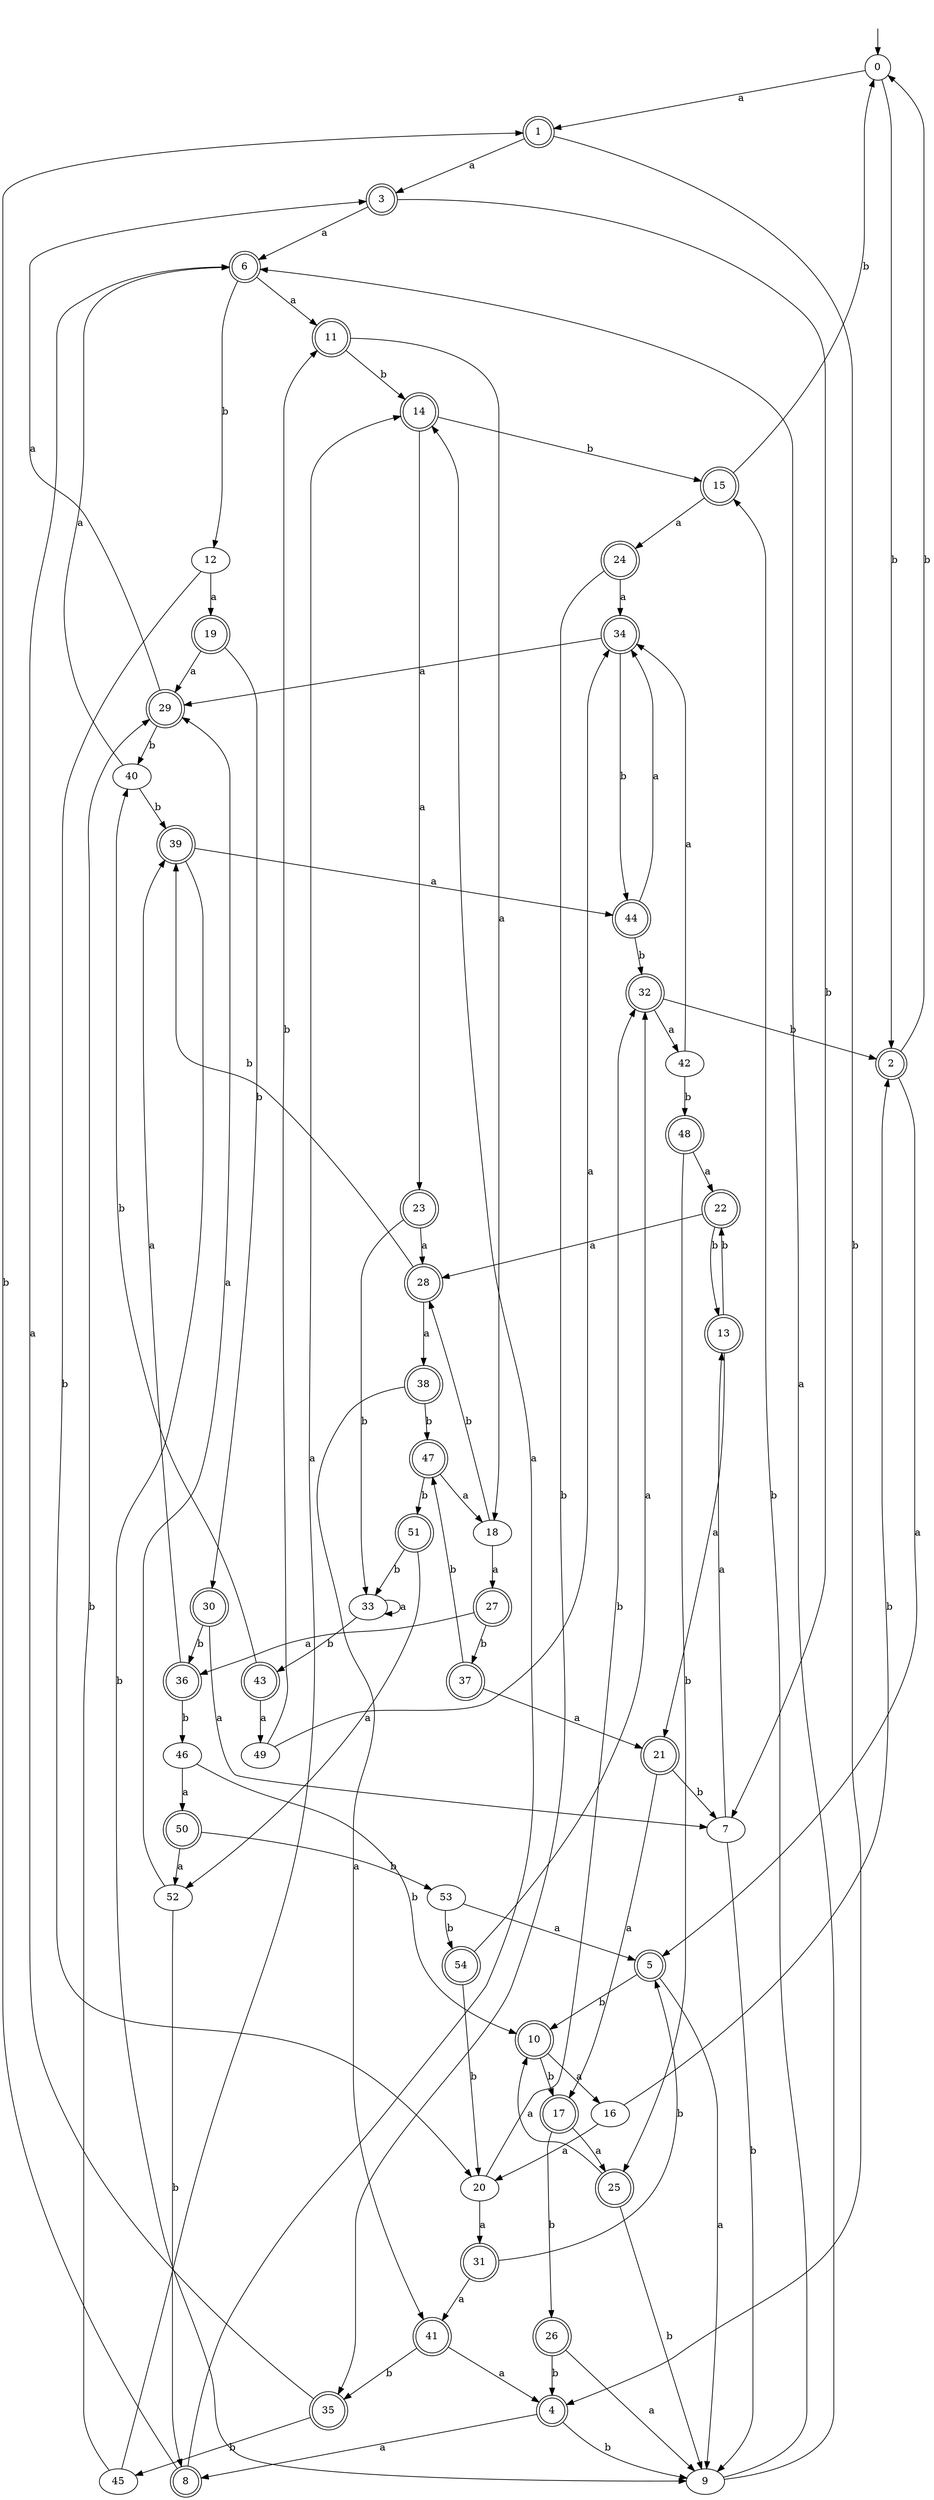 digraph RandomDFA {
  __start0 [label="", shape=none];
  __start0 -> 0 [label=""];
  0 [shape=circle]
  0 -> 1 [label="a"]
  0 -> 2 [label="b"]
  1 [shape=doublecircle]
  1 -> 3 [label="a"]
  1 -> 4 [label="b"]
  2 [shape=doublecircle]
  2 -> 5 [label="a"]
  2 -> 0 [label="b"]
  3 [shape=doublecircle]
  3 -> 6 [label="a"]
  3 -> 7 [label="b"]
  4 [shape=doublecircle]
  4 -> 8 [label="a"]
  4 -> 9 [label="b"]
  5 [shape=doublecircle]
  5 -> 9 [label="a"]
  5 -> 10 [label="b"]
  6 [shape=doublecircle]
  6 -> 11 [label="a"]
  6 -> 12 [label="b"]
  7
  7 -> 13 [label="a"]
  7 -> 9 [label="b"]
  8 [shape=doublecircle]
  8 -> 14 [label="a"]
  8 -> 1 [label="b"]
  9
  9 -> 6 [label="a"]
  9 -> 15 [label="b"]
  10 [shape=doublecircle]
  10 -> 16 [label="a"]
  10 -> 17 [label="b"]
  11 [shape=doublecircle]
  11 -> 18 [label="a"]
  11 -> 14 [label="b"]
  12
  12 -> 19 [label="a"]
  12 -> 20 [label="b"]
  13 [shape=doublecircle]
  13 -> 21 [label="a"]
  13 -> 22 [label="b"]
  14 [shape=doublecircle]
  14 -> 23 [label="a"]
  14 -> 15 [label="b"]
  15 [shape=doublecircle]
  15 -> 24 [label="a"]
  15 -> 0 [label="b"]
  16
  16 -> 20 [label="a"]
  16 -> 2 [label="b"]
  17 [shape=doublecircle]
  17 -> 25 [label="a"]
  17 -> 26 [label="b"]
  18
  18 -> 27 [label="a"]
  18 -> 28 [label="b"]
  19 [shape=doublecircle]
  19 -> 29 [label="a"]
  19 -> 30 [label="b"]
  20
  20 -> 31 [label="a"]
  20 -> 32 [label="b"]
  21 [shape=doublecircle]
  21 -> 17 [label="a"]
  21 -> 7 [label="b"]
  22 [shape=doublecircle]
  22 -> 28 [label="a"]
  22 -> 13 [label="b"]
  23 [shape=doublecircle]
  23 -> 28 [label="a"]
  23 -> 33 [label="b"]
  24 [shape=doublecircle]
  24 -> 34 [label="a"]
  24 -> 35 [label="b"]
  25 [shape=doublecircle]
  25 -> 10 [label="a"]
  25 -> 9 [label="b"]
  26 [shape=doublecircle]
  26 -> 9 [label="a"]
  26 -> 4 [label="b"]
  27 [shape=doublecircle]
  27 -> 36 [label="a"]
  27 -> 37 [label="b"]
  28 [shape=doublecircle]
  28 -> 38 [label="a"]
  28 -> 39 [label="b"]
  29 [shape=doublecircle]
  29 -> 3 [label="a"]
  29 -> 40 [label="b"]
  30 [shape=doublecircle]
  30 -> 7 [label="a"]
  30 -> 36 [label="b"]
  31 [shape=doublecircle]
  31 -> 41 [label="a"]
  31 -> 5 [label="b"]
  32 [shape=doublecircle]
  32 -> 42 [label="a"]
  32 -> 2 [label="b"]
  33
  33 -> 33 [label="a"]
  33 -> 43 [label="b"]
  34 [shape=doublecircle]
  34 -> 29 [label="a"]
  34 -> 44 [label="b"]
  35 [shape=doublecircle]
  35 -> 6 [label="a"]
  35 -> 45 [label="b"]
  36 [shape=doublecircle]
  36 -> 39 [label="a"]
  36 -> 46 [label="b"]
  37 [shape=doublecircle]
  37 -> 21 [label="a"]
  37 -> 47 [label="b"]
  38 [shape=doublecircle]
  38 -> 41 [label="a"]
  38 -> 47 [label="b"]
  39 [shape=doublecircle]
  39 -> 44 [label="a"]
  39 -> 9 [label="b"]
  40
  40 -> 6 [label="a"]
  40 -> 39 [label="b"]
  41 [shape=doublecircle]
  41 -> 4 [label="a"]
  41 -> 35 [label="b"]
  42
  42 -> 34 [label="a"]
  42 -> 48 [label="b"]
  43 [shape=doublecircle]
  43 -> 49 [label="a"]
  43 -> 40 [label="b"]
  44 [shape=doublecircle]
  44 -> 34 [label="a"]
  44 -> 32 [label="b"]
  45
  45 -> 14 [label="a"]
  45 -> 29 [label="b"]
  46
  46 -> 50 [label="a"]
  46 -> 10 [label="b"]
  47 [shape=doublecircle]
  47 -> 18 [label="a"]
  47 -> 51 [label="b"]
  48 [shape=doublecircle]
  48 -> 22 [label="a"]
  48 -> 25 [label="b"]
  49
  49 -> 34 [label="a"]
  49 -> 11 [label="b"]
  50 [shape=doublecircle]
  50 -> 52 [label="a"]
  50 -> 53 [label="b"]
  51 [shape=doublecircle]
  51 -> 52 [label="a"]
  51 -> 33 [label="b"]
  52
  52 -> 29 [label="a"]
  52 -> 8 [label="b"]
  53
  53 -> 5 [label="a"]
  53 -> 54 [label="b"]
  54 [shape=doublecircle]
  54 -> 32 [label="a"]
  54 -> 20 [label="b"]
}
